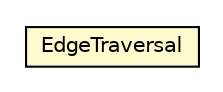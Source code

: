 #!/usr/local/bin/dot
#
# Class diagram 
# Generated by UMLGraph version R5_6-24-gf6e263 (http://www.umlgraph.org/)
#

digraph G {
	edge [fontname="Helvetica",fontsize=10,labelfontname="Helvetica",labelfontsize=10];
	node [fontname="Helvetica",fontsize=10,shape=plaintext];
	nodesep=0.25;
	ranksep=0.5;
	// com.orientechnologies.orient.core.sql.executor.EdgeTraversal
	c948334 [label=<<table title="com.orientechnologies.orient.core.sql.executor.EdgeTraversal" border="0" cellborder="1" cellspacing="0" cellpadding="2" port="p" bgcolor="lemonChiffon" href="./EdgeTraversal.html">
		<tr><td><table border="0" cellspacing="0" cellpadding="1">
<tr><td align="center" balign="center"> EdgeTraversal </td></tr>
		</table></td></tr>
		</table>>, URL="./EdgeTraversal.html", fontname="Helvetica", fontcolor="black", fontsize=10.0];
}

